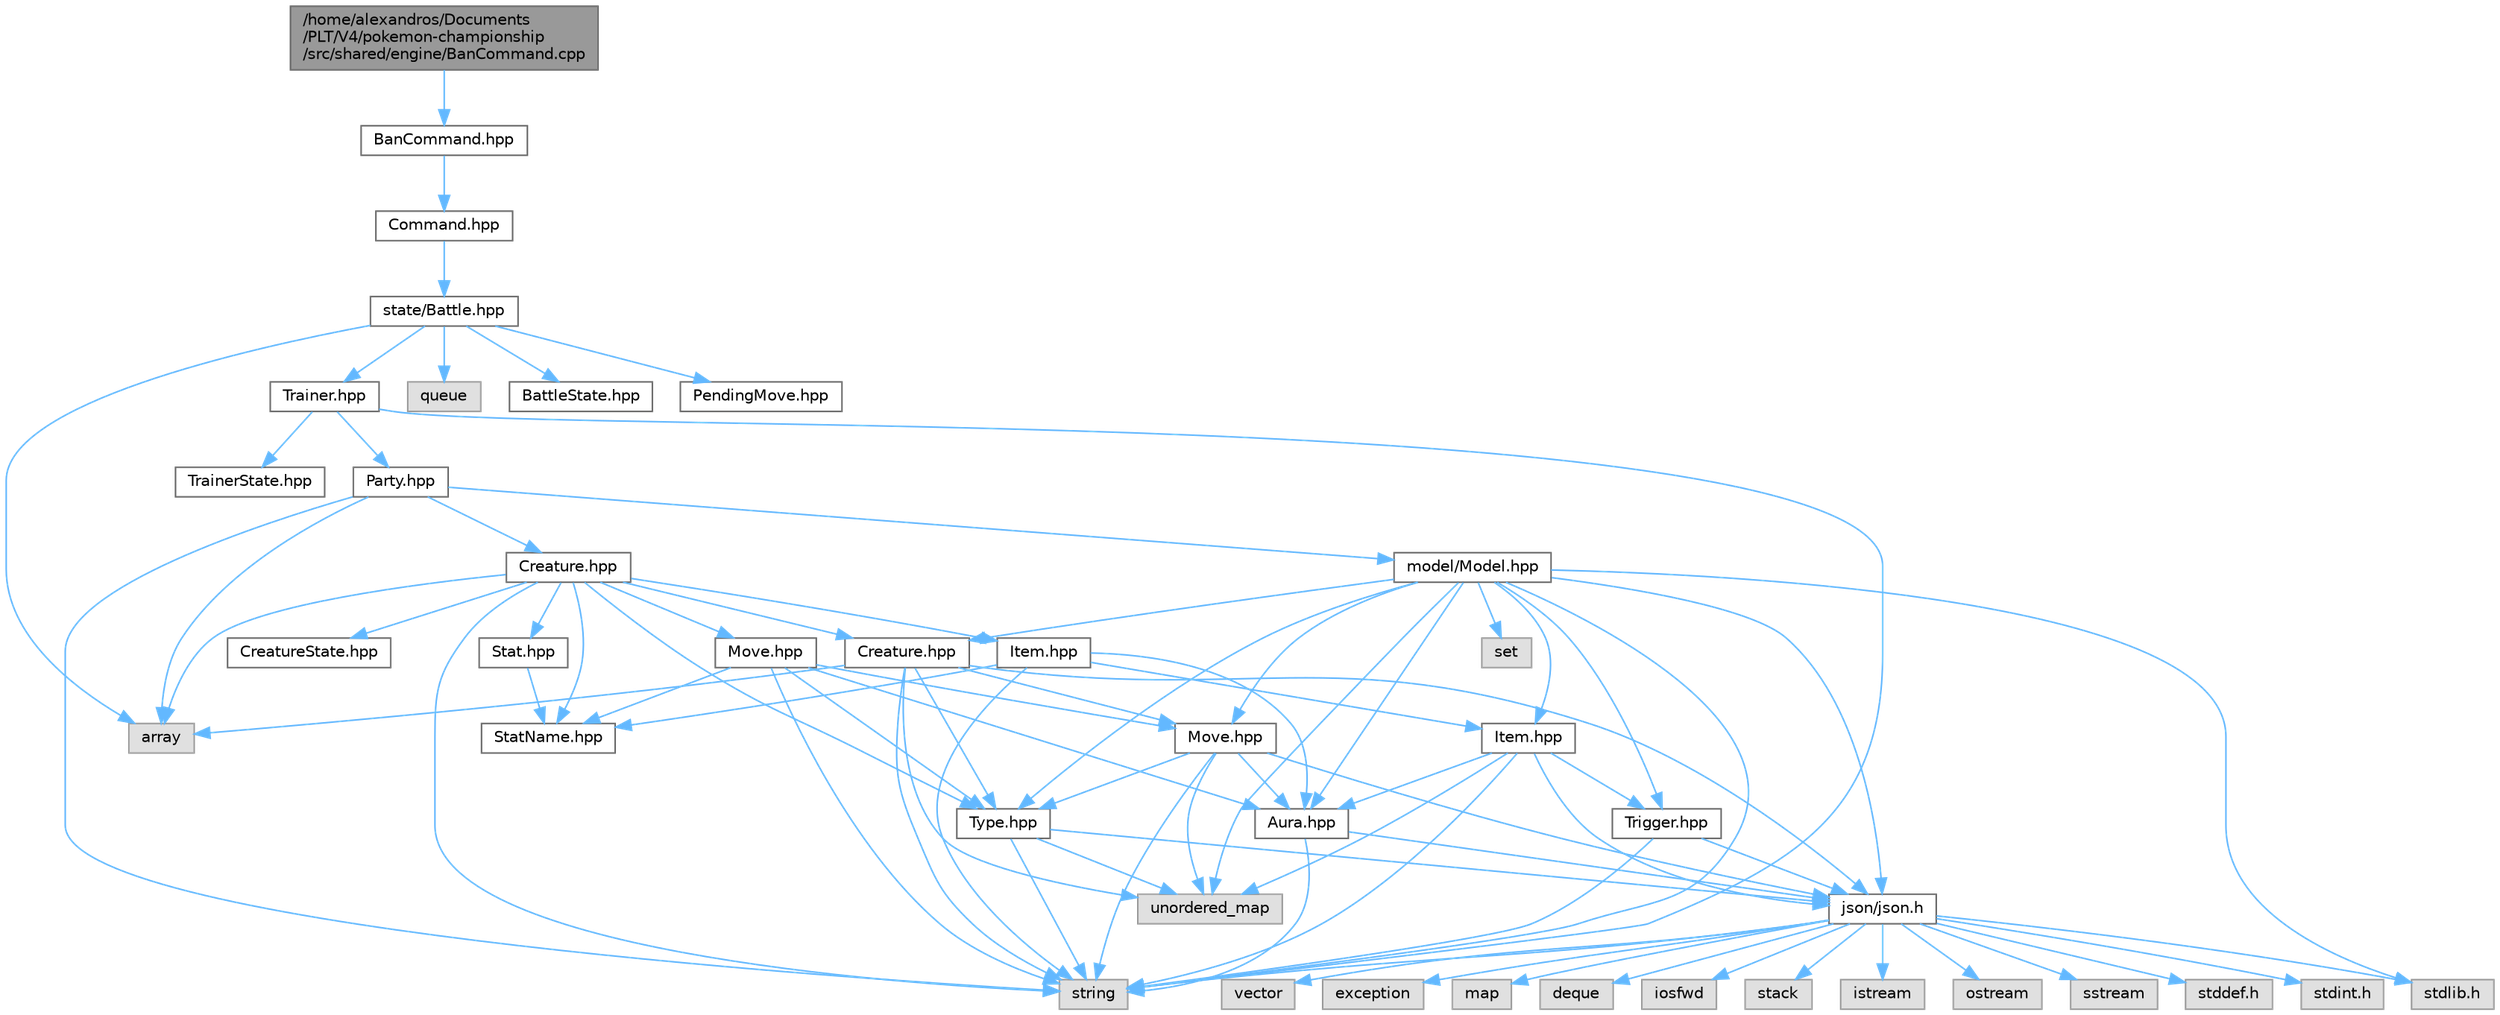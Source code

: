 digraph "/home/alexandros/Documents/PLT/V4/pokemon-championship/src/shared/engine/BanCommand.cpp"
{
 // LATEX_PDF_SIZE
  bgcolor="transparent";
  edge [fontname=Helvetica,fontsize=10,labelfontname=Helvetica,labelfontsize=10];
  node [fontname=Helvetica,fontsize=10,shape=box,height=0.2,width=0.4];
  Node1 [label="/home/alexandros/Documents\l/PLT/V4/pokemon-championship\l/src/shared/engine/BanCommand.cpp",height=0.2,width=0.4,color="gray40", fillcolor="grey60", style="filled", fontcolor="black",tooltip=" "];
  Node1 -> Node2 [color="steelblue1",style="solid"];
  Node2 [label="BanCommand.hpp",height=0.2,width=0.4,color="grey40", fillcolor="white", style="filled",URL="$_ban_command_8hpp.html",tooltip=" "];
  Node2 -> Node3 [color="steelblue1",style="solid"];
  Node3 [label="Command.hpp",height=0.2,width=0.4,color="grey40", fillcolor="white", style="filled",URL="$_command_8hpp.html",tooltip=" "];
  Node3 -> Node4 [color="steelblue1",style="solid"];
  Node4 [label="state/Battle.hpp",height=0.2,width=0.4,color="grey40", fillcolor="white", style="filled",URL="$_battle_8hpp.html",tooltip=" "];
  Node4 -> Node5 [color="steelblue1",style="solid"];
  Node5 [label="array",height=0.2,width=0.4,color="grey60", fillcolor="#E0E0E0", style="filled",tooltip=" "];
  Node4 -> Node6 [color="steelblue1",style="solid"];
  Node6 [label="queue",height=0.2,width=0.4,color="grey60", fillcolor="#E0E0E0", style="filled",tooltip=" "];
  Node4 -> Node7 [color="steelblue1",style="solid"];
  Node7 [label="BattleState.hpp",height=0.2,width=0.4,color="grey40", fillcolor="white", style="filled",URL="$_battle_state_8hpp.html",tooltip=" "];
  Node4 -> Node8 [color="steelblue1",style="solid"];
  Node8 [label="PendingMove.hpp",height=0.2,width=0.4,color="grey40", fillcolor="white", style="filled",URL="$_pending_move_8hpp.html",tooltip=" "];
  Node4 -> Node9 [color="steelblue1",style="solid"];
  Node9 [label="Trainer.hpp",height=0.2,width=0.4,color="grey40", fillcolor="white", style="filled",URL="$_trainer_8hpp.html",tooltip=" "];
  Node9 -> Node10 [color="steelblue1",style="solid"];
  Node10 [label="string",height=0.2,width=0.4,color="grey60", fillcolor="#E0E0E0", style="filled",tooltip=" "];
  Node9 -> Node11 [color="steelblue1",style="solid"];
  Node11 [label="TrainerState.hpp",height=0.2,width=0.4,color="grey40", fillcolor="white", style="filled",URL="$_trainer_state_8hpp.html",tooltip=" "];
  Node9 -> Node12 [color="steelblue1",style="solid"];
  Node12 [label="Party.hpp",height=0.2,width=0.4,color="grey40", fillcolor="white", style="filled",URL="$_party_8hpp.html",tooltip=" "];
  Node12 -> Node5 [color="steelblue1",style="solid"];
  Node12 -> Node10 [color="steelblue1",style="solid"];
  Node12 -> Node13 [color="steelblue1",style="solid"];
  Node13 [label="model/Model.hpp",height=0.2,width=0.4,color="grey40", fillcolor="white", style="filled",URL="$model_2_model_8hpp.html",tooltip=" "];
  Node13 -> Node10 [color="steelblue1",style="solid"];
  Node13 -> Node14 [color="steelblue1",style="solid"];
  Node14 [label="unordered_map",height=0.2,width=0.4,color="grey60", fillcolor="#E0E0E0", style="filled",tooltip=" "];
  Node13 -> Node15 [color="steelblue1",style="solid"];
  Node15 [label="set",height=0.2,width=0.4,color="grey60", fillcolor="#E0E0E0", style="filled",tooltip=" "];
  Node13 -> Node16 [color="steelblue1",style="solid"];
  Node16 [label="json/json.h",height=0.2,width=0.4,color="grey40", fillcolor="white", style="filled",URL="$json_8h.html",tooltip=" "];
  Node16 -> Node17 [color="steelblue1",style="solid"];
  Node17 [label="stddef.h",height=0.2,width=0.4,color="grey60", fillcolor="#E0E0E0", style="filled",tooltip=" "];
  Node16 -> Node10 [color="steelblue1",style="solid"];
  Node16 -> Node18 [color="steelblue1",style="solid"];
  Node18 [label="stdint.h",height=0.2,width=0.4,color="grey60", fillcolor="#E0E0E0", style="filled",tooltip=" "];
  Node16 -> Node19 [color="steelblue1",style="solid"];
  Node19 [label="vector",height=0.2,width=0.4,color="grey60", fillcolor="#E0E0E0", style="filled",tooltip=" "];
  Node16 -> Node20 [color="steelblue1",style="solid"];
  Node20 [label="exception",height=0.2,width=0.4,color="grey60", fillcolor="#E0E0E0", style="filled",tooltip=" "];
  Node16 -> Node21 [color="steelblue1",style="solid"];
  Node21 [label="map",height=0.2,width=0.4,color="grey60", fillcolor="#E0E0E0", style="filled",tooltip=" "];
  Node16 -> Node22 [color="steelblue1",style="solid"];
  Node22 [label="deque",height=0.2,width=0.4,color="grey60", fillcolor="#E0E0E0", style="filled",tooltip=" "];
  Node16 -> Node23 [color="steelblue1",style="solid"];
  Node23 [label="iosfwd",height=0.2,width=0.4,color="grey60", fillcolor="#E0E0E0", style="filled",tooltip=" "];
  Node16 -> Node24 [color="steelblue1",style="solid"];
  Node24 [label="stack",height=0.2,width=0.4,color="grey60", fillcolor="#E0E0E0", style="filled",tooltip=" "];
  Node16 -> Node25 [color="steelblue1",style="solid"];
  Node25 [label="istream",height=0.2,width=0.4,color="grey60", fillcolor="#E0E0E0", style="filled",tooltip=" "];
  Node16 -> Node26 [color="steelblue1",style="solid"];
  Node26 [label="ostream",height=0.2,width=0.4,color="grey60", fillcolor="#E0E0E0", style="filled",tooltip=" "];
  Node16 -> Node27 [color="steelblue1",style="solid"];
  Node27 [label="stdlib.h",height=0.2,width=0.4,color="grey60", fillcolor="#E0E0E0", style="filled",tooltip=" "];
  Node16 -> Node28 [color="steelblue1",style="solid"];
  Node28 [label="sstream",height=0.2,width=0.4,color="grey60", fillcolor="#E0E0E0", style="filled",tooltip=" "];
  Node13 -> Node27 [color="steelblue1",style="solid"];
  Node13 -> Node29 [color="steelblue1",style="solid"];
  Node29 [label="Item.hpp",height=0.2,width=0.4,color="grey40", fillcolor="white", style="filled",URL="$model_2_item_8hpp.html",tooltip=" "];
  Node29 -> Node10 [color="steelblue1",style="solid"];
  Node29 -> Node16 [color="steelblue1",style="solid"];
  Node29 -> Node14 [color="steelblue1",style="solid"];
  Node29 -> Node30 [color="steelblue1",style="solid"];
  Node30 [label="Trigger.hpp",height=0.2,width=0.4,color="grey40", fillcolor="white", style="filled",URL="$_trigger_8hpp.html",tooltip=" "];
  Node30 -> Node10 [color="steelblue1",style="solid"];
  Node30 -> Node16 [color="steelblue1",style="solid"];
  Node29 -> Node31 [color="steelblue1",style="solid"];
  Node31 [label="Aura.hpp",height=0.2,width=0.4,color="grey40", fillcolor="white", style="filled",URL="$_aura_8hpp.html",tooltip=" "];
  Node31 -> Node10 [color="steelblue1",style="solid"];
  Node31 -> Node16 [color="steelblue1",style="solid"];
  Node13 -> Node30 [color="steelblue1",style="solid"];
  Node13 -> Node31 [color="steelblue1",style="solid"];
  Node13 -> Node32 [color="steelblue1",style="solid"];
  Node32 [label="Move.hpp",height=0.2,width=0.4,color="grey40", fillcolor="white", style="filled",URL="$model_2_move_8hpp.html",tooltip=" "];
  Node32 -> Node10 [color="steelblue1",style="solid"];
  Node32 -> Node16 [color="steelblue1",style="solid"];
  Node32 -> Node14 [color="steelblue1",style="solid"];
  Node32 -> Node33 [color="steelblue1",style="solid"];
  Node33 [label="Type.hpp",height=0.2,width=0.4,color="grey40", fillcolor="white", style="filled",URL="$_type_8hpp.html",tooltip=" "];
  Node33 -> Node10 [color="steelblue1",style="solid"];
  Node33 -> Node14 [color="steelblue1",style="solid"];
  Node33 -> Node16 [color="steelblue1",style="solid"];
  Node32 -> Node31 [color="steelblue1",style="solid"];
  Node13 -> Node34 [color="steelblue1",style="solid"];
  Node34 [label="Creature.hpp",height=0.2,width=0.4,color="grey40", fillcolor="white", style="filled",URL="$model_2_creature_8hpp.html",tooltip=" "];
  Node34 -> Node10 [color="steelblue1",style="solid"];
  Node34 -> Node5 [color="steelblue1",style="solid"];
  Node34 -> Node16 [color="steelblue1",style="solid"];
  Node34 -> Node14 [color="steelblue1",style="solid"];
  Node34 -> Node32 [color="steelblue1",style="solid"];
  Node34 -> Node33 [color="steelblue1",style="solid"];
  Node13 -> Node33 [color="steelblue1",style="solid"];
  Node12 -> Node35 [color="steelblue1",style="solid"];
  Node35 [label="Creature.hpp",height=0.2,width=0.4,color="grey40", fillcolor="white", style="filled",URL="$state_2_creature_8hpp.html",tooltip=" "];
  Node35 -> Node10 [color="steelblue1",style="solid"];
  Node35 -> Node5 [color="steelblue1",style="solid"];
  Node35 -> Node36 [color="steelblue1",style="solid"];
  Node36 [label="CreatureState.hpp",height=0.2,width=0.4,color="grey40", fillcolor="white", style="filled",URL="$_creature_state_8hpp.html",tooltip=" "];
  Node35 -> Node34 [color="steelblue1",style="solid"];
  Node35 -> Node37 [color="steelblue1",style="solid"];
  Node37 [label="StatName.hpp",height=0.2,width=0.4,color="grey40", fillcolor="white", style="filled",URL="$_stat_name_8hpp.html",tooltip=" "];
  Node35 -> Node33 [color="steelblue1",style="solid"];
  Node35 -> Node38 [color="steelblue1",style="solid"];
  Node38 [label="Item.hpp",height=0.2,width=0.4,color="grey40", fillcolor="white", style="filled",URL="$state_2_item_8hpp.html",tooltip=" "];
  Node38 -> Node10 [color="steelblue1",style="solid"];
  Node38 -> Node29 [color="steelblue1",style="solid"];
  Node38 -> Node37 [color="steelblue1",style="solid"];
  Node38 -> Node31 [color="steelblue1",style="solid"];
  Node35 -> Node39 [color="steelblue1",style="solid"];
  Node39 [label="Stat.hpp",height=0.2,width=0.4,color="grey40", fillcolor="white", style="filled",URL="$_stat_8hpp.html",tooltip=" "];
  Node39 -> Node37 [color="steelblue1",style="solid"];
  Node35 -> Node40 [color="steelblue1",style="solid"];
  Node40 [label="Move.hpp",height=0.2,width=0.4,color="grey40", fillcolor="white", style="filled",URL="$state_2_move_8hpp.html",tooltip=" "];
  Node40 -> Node10 [color="steelblue1",style="solid"];
  Node40 -> Node32 [color="steelblue1",style="solid"];
  Node40 -> Node37 [color="steelblue1",style="solid"];
  Node40 -> Node31 [color="steelblue1",style="solid"];
  Node40 -> Node33 [color="steelblue1",style="solid"];
}
